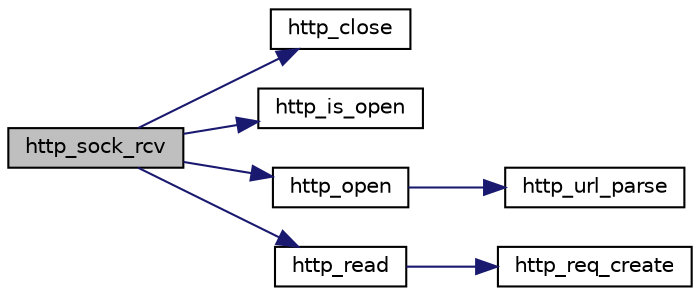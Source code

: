 digraph "http_sock_rcv"
{
 // LATEX_PDF_SIZE
  edge [fontname="Helvetica",fontsize="10",labelfontname="Helvetica",labelfontsize="10"];
  node [fontname="Helvetica",fontsize="10",shape=record];
  rankdir="LR";
  Node1 [label="http_sock_rcv",height=0.2,width=0.4,color="black", fillcolor="grey75", style="filled", fontcolor="black",tooltip="Receive data from an socket-like connection."];
  Node1 -> Node2 [color="midnightblue",fontsize="10",style="solid",fontname="Helvetica"];
  Node2 [label="http_close",height=0.2,width=0.4,color="black", fillcolor="white", style="filled",URL="$http__util_8c.html#ae4e1552638f3aa9fe0ef1a73a5498260",tooltip="Close an HTTP progressive download session."];
  Node1 -> Node3 [color="midnightblue",fontsize="10",style="solid",fontname="Helvetica"];
  Node3 [label="http_is_open",height=0.2,width=0.4,color="black", fillcolor="white", style="filled",URL="$http__util_8c.html#a905bfd171c3184db6dee1d1c89a56ba9",tooltip="Tells whether an HTTP progressive download session is still open, or has been closed by the server."];
  Node1 -> Node4 [color="midnightblue",fontsize="10",style="solid",fontname="Helvetica"];
  Node4 [label="http_open",height=0.2,width=0.4,color="black", fillcolor="white", style="filled",URL="$http__util_8c.html#a8e0f53c5f151d4e84cb489160d28674d",tooltip="Open an HTTP progressive download session."];
  Node4 -> Node5 [color="midnightblue",fontsize="10",style="solid",fontname="Helvetica"];
  Node5 [label="http_url_parse",height=0.2,width=0.4,color="black", fillcolor="white", style="filled",URL="$http__util_8c.html#a9040402e65299b812376070911bcbf0c",tooltip="Parse and split an http url into hostname/port number/query string."];
  Node1 -> Node6 [color="midnightblue",fontsize="10",style="solid",fontname="Helvetica"];
  Node6 [label="http_read",height=0.2,width=0.4,color="black", fillcolor="white", style="filled",URL="$http__util_8c.html#a04077d2300baad97942ac64c6e70d8ca",tooltip="Read from an HTTP progressive download session."];
  Node6 -> Node7 [color="midnightblue",fontsize="10",style="solid",fontname="Helvetica"];
  Node7 [label="http_req_create",height=0.2,width=0.4,color="black", fillcolor="white", style="filled",URL="$http__util_8c.html#abd2a766019f89e0d4cb0db4095eb49c6",tooltip="Create an HTTP request string from the parameter list."];
}
